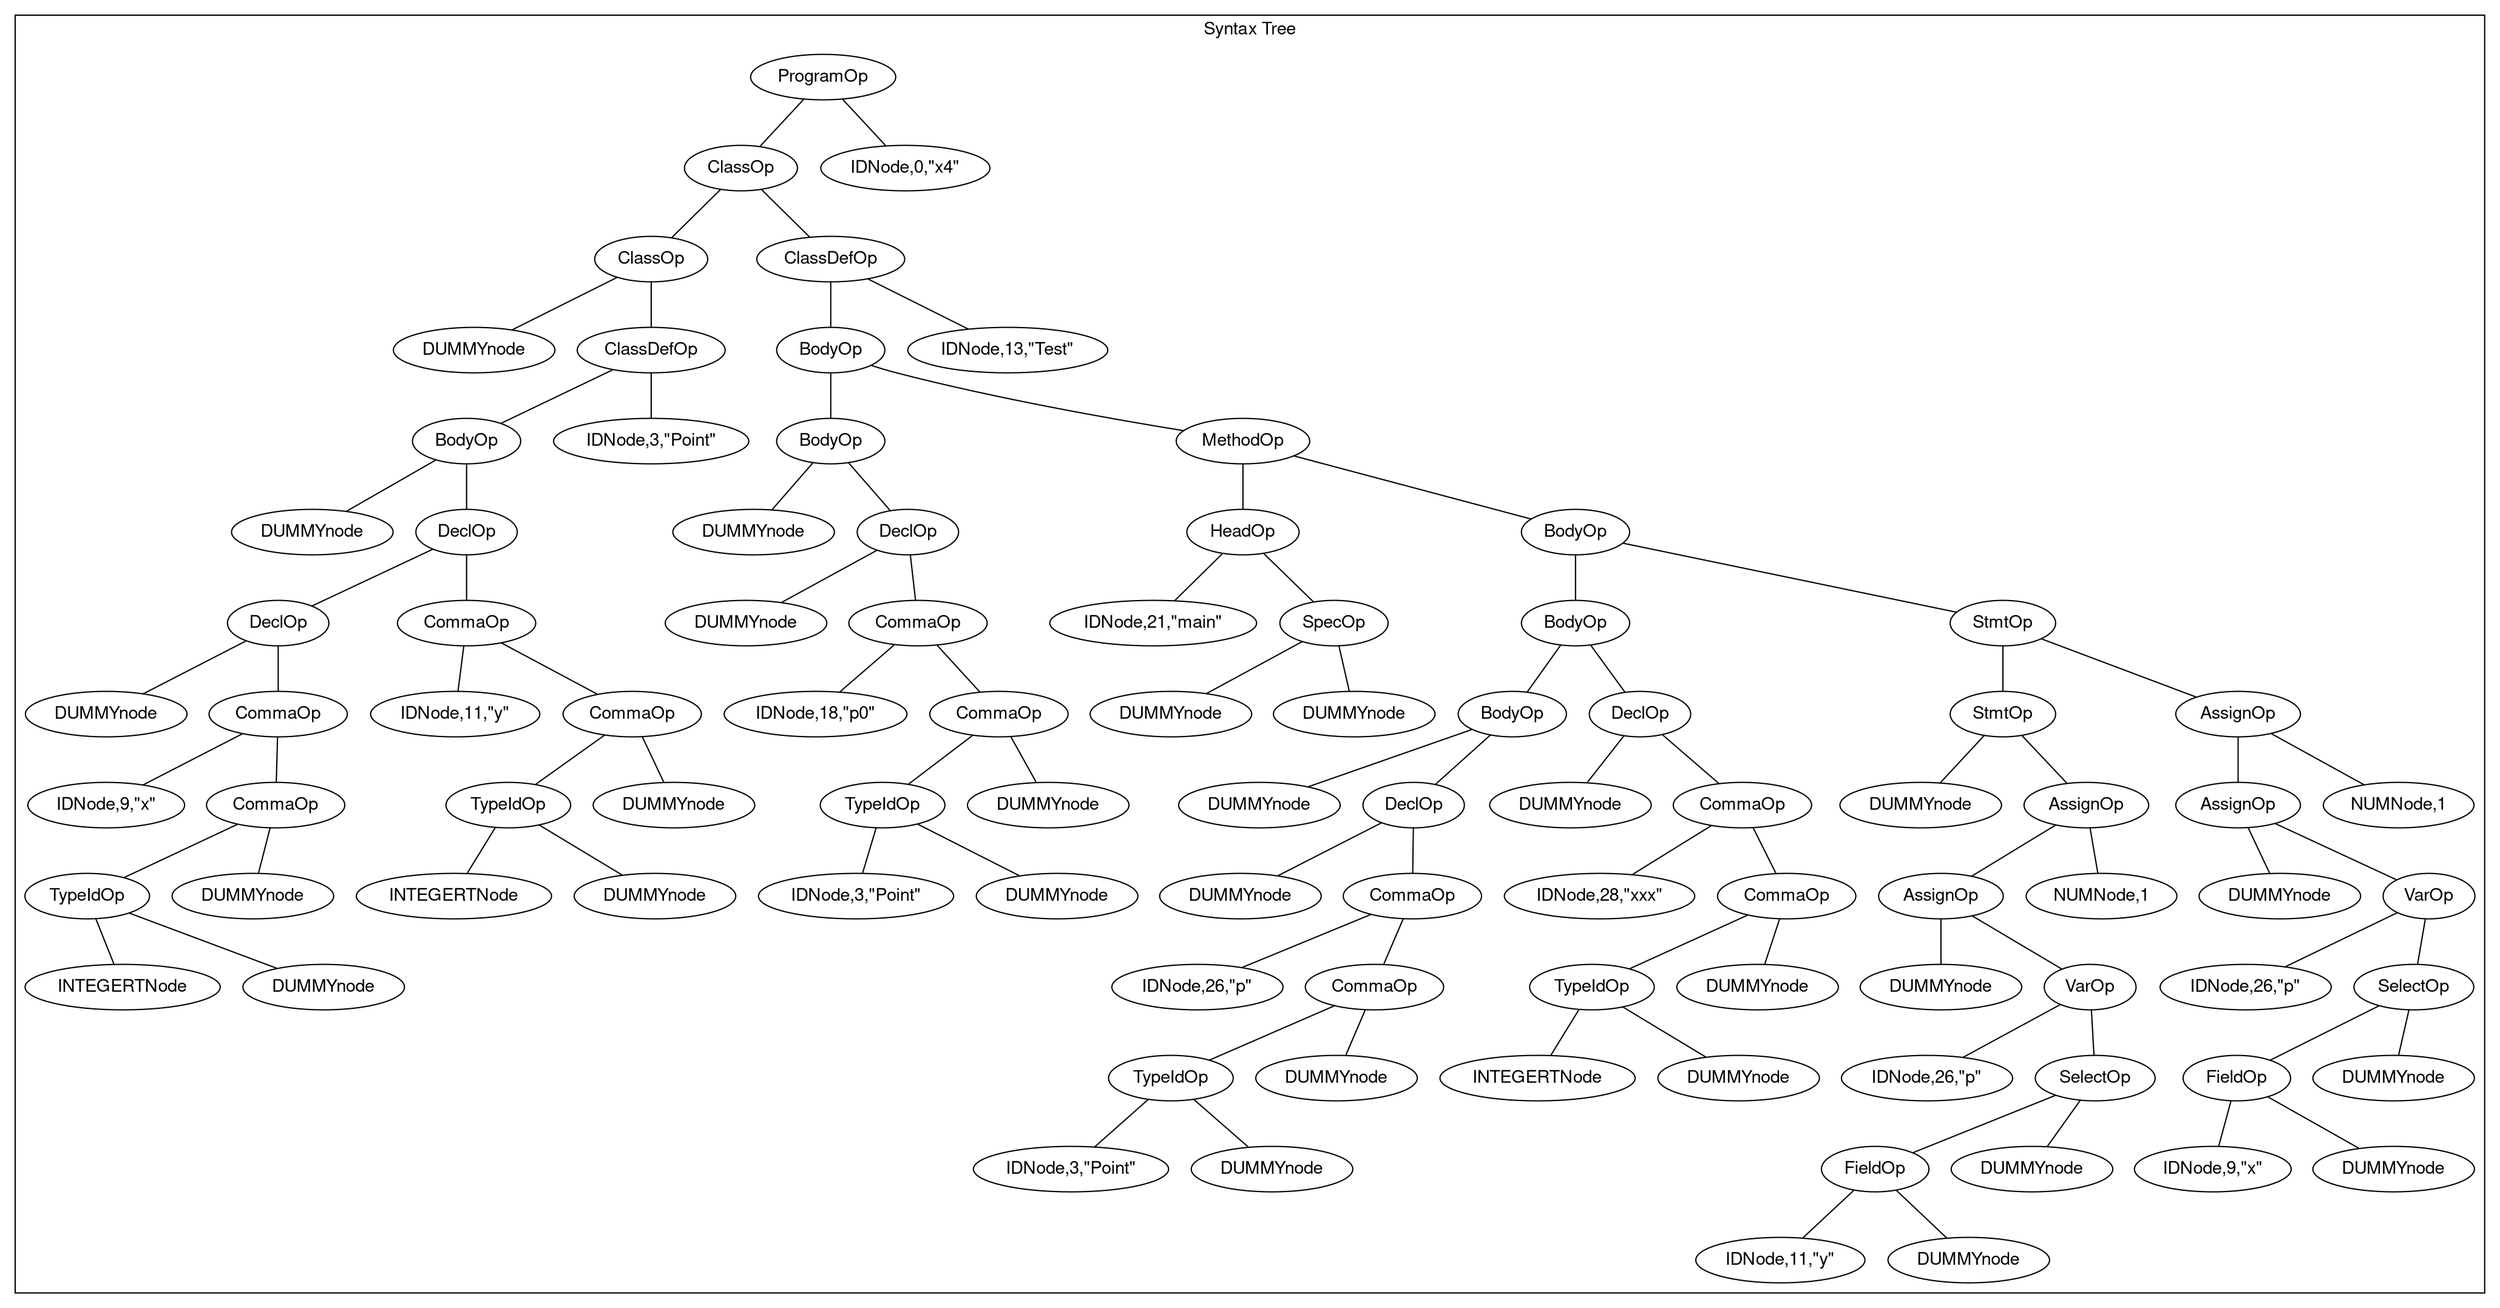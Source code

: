 graph "" 
   { 
   fontname="Helvetica,Arial,sans-serif" 
   node [fontname="Helvetica,Arial,sans-serif"] 
   edge [fontname="Helvetica,Arial,sans-serif"] 
   
   subgraph cluster01 
   { 
   label="Syntax Tree" 
   n00001 [label="ProgramOp"] ;
   n00002 [label="ClassOp"] ;
   n00001 -- n00002 ;
   n00003 [label="ClassOp"] ;
   n00002 -- n00003 ;
   n00004 [label="DUMMYnode"] ;
   n00003 -- n00004 ;
   n00005 [label="ClassDefOp"] ;
   n00003 -- n00005 ;
   n00006 [label="BodyOp"] ;
   n00005 -- n00006 ;
   n00007 [label="DUMMYnode"] ;
   n00006 -- n00007 ;
   n00008 [label="DeclOp"] ;
   n00006 -- n00008 ;
   n00009 [label="DeclOp"] ;
   n00008 -- n00009 ;
   n00010 [label="DUMMYnode"] ;
   n00009 -- n00010 ;
   n00011 [label="CommaOp"] ;
   n00009 -- n00011 ;
   n00012 [label="IDNode,9,\"x\""] ;
   n00011 -- n00012 ;
   n00013 [label="CommaOp"] ;
   n00011 -- n00013 ;
   n00014 [label="TypeIdOp"] ;
   n00013 -- n00014 ;
   n00015 [label="INTEGERTNode"] ;
   n00014 -- n00015 ;
   n00016 [label="DUMMYnode"] ;
   n00014 -- n00016 ;
   n00017 [label="DUMMYnode"] ;
   n00013 -- n00017 ;
   n00018 [label="CommaOp"] ;
   n00008 -- n00018 ;
   n00019 [label="IDNode,11,\"y\""] ;
   n00018 -- n00019 ;
   n00020 [label="CommaOp"] ;
   n00018 -- n00020 ;
   n00021 [label="TypeIdOp"] ;
   n00020 -- n00021 ;
   n00022 [label="INTEGERTNode"] ;
   n00021 -- n00022 ;
   n00023 [label="DUMMYnode"] ;
   n00021 -- n00023 ;
   n00024 [label="DUMMYnode"] ;
   n00020 -- n00024 ;
   n00025 [label="IDNode,3,\"Point\""] ;
   n00005 -- n00025 ;
   n00026 [label="ClassDefOp"] ;
   n00002 -- n00026 ;
   n00027 [label="BodyOp"] ;
   n00026 -- n00027 ;
   n00028 [label="BodyOp"] ;
   n00027 -- n00028 ;
   n00029 [label="DUMMYnode"] ;
   n00028 -- n00029 ;
   n00030 [label="DeclOp"] ;
   n00028 -- n00030 ;
   n00031 [label="DUMMYnode"] ;
   n00030 -- n00031 ;
   n00032 [label="CommaOp"] ;
   n00030 -- n00032 ;
   n00033 [label="IDNode,18,\"p0\""] ;
   n00032 -- n00033 ;
   n00034 [label="CommaOp"] ;
   n00032 -- n00034 ;
   n00035 [label="TypeIdOp"] ;
   n00034 -- n00035 ;
   n00036 [label="IDNode,3,\"Point\""] ;
   n00035 -- n00036 ;
   n00037 [label="DUMMYnode"] ;
   n00035 -- n00037 ;
   n00038 [label="DUMMYnode"] ;
   n00034 -- n00038 ;
   n00039 [label="MethodOp"] ;
   n00027 -- n00039 ;
   n00040 [label="HeadOp"] ;
   n00039 -- n00040 ;
   n00041 [label="IDNode,21,\"main\""] ;
   n00040 -- n00041 ;
   n00042 [label="SpecOp"] ;
   n00040 -- n00042 ;
   n00043 [label="DUMMYnode"] ;
   n00042 -- n00043 ;
   n00044 [label="DUMMYnode"] ;
   n00042 -- n00044 ;
   n00045 [label="BodyOp"] ;
   n00039 -- n00045 ;
   n00046 [label="BodyOp"] ;
   n00045 -- n00046 ;
   n00047 [label="BodyOp"] ;
   n00046 -- n00047 ;
   n00048 [label="DUMMYnode"] ;
   n00047 -- n00048 ;
   n00049 [label="DeclOp"] ;
   n00047 -- n00049 ;
   n00050 [label="DUMMYnode"] ;
   n00049 -- n00050 ;
   n00051 [label="CommaOp"] ;
   n00049 -- n00051 ;
   n00052 [label="IDNode,26,\"p\""] ;
   n00051 -- n00052 ;
   n00053 [label="CommaOp"] ;
   n00051 -- n00053 ;
   n00054 [label="TypeIdOp"] ;
   n00053 -- n00054 ;
   n00055 [label="IDNode,3,\"Point\""] ;
   n00054 -- n00055 ;
   n00056 [label="DUMMYnode"] ;
   n00054 -- n00056 ;
   n00057 [label="DUMMYnode"] ;
   n00053 -- n00057 ;
   n00058 [label="DeclOp"] ;
   n00046 -- n00058 ;
   n00059 [label="DUMMYnode"] ;
   n00058 -- n00059 ;
   n00060 [label="CommaOp"] ;
   n00058 -- n00060 ;
   n00061 [label="IDNode,28,\"xxx\""] ;
   n00060 -- n00061 ;
   n00062 [label="CommaOp"] ;
   n00060 -- n00062 ;
   n00063 [label="TypeIdOp"] ;
   n00062 -- n00063 ;
   n00064 [label="INTEGERTNode"] ;
   n00063 -- n00064 ;
   n00065 [label="DUMMYnode"] ;
   n00063 -- n00065 ;
   n00066 [label="DUMMYnode"] ;
   n00062 -- n00066 ;
   n00067 [label="StmtOp"] ;
   n00045 -- n00067 ;
   n00068 [label="StmtOp"] ;
   n00067 -- n00068 ;
   n00069 [label="DUMMYnode"] ;
   n00068 -- n00069 ;
   n00070 [label="AssignOp"] ;
   n00068 -- n00070 ;
   n00071 [label="AssignOp"] ;
   n00070 -- n00071 ;
   n00072 [label="DUMMYnode"] ;
   n00071 -- n00072 ;
   n00073 [label="VarOp"] ;
   n00071 -- n00073 ;
   n00074 [label="IDNode,26,\"p\""] ;
   n00073 -- n00074 ;
   n00075 [label="SelectOp"] ;
   n00073 -- n00075 ;
   n00076 [label="FieldOp"] ;
   n00075 -- n00076 ;
   n00077 [label="IDNode,11,\"y\""] ;
   n00076 -- n00077 ;
   n00078 [label="DUMMYnode"] ;
   n00076 -- n00078 ;
   n00079 [label="DUMMYnode"] ;
   n00075 -- n00079 ;
   n00080 [label="NUMNode,1"] ;
   n00070 -- n00080 ;
   n00081 [label="AssignOp"] ;
   n00067 -- n00081 ;
   n00082 [label="AssignOp"] ;
   n00081 -- n00082 ;
   n00083 [label="DUMMYnode"] ;
   n00082 -- n00083 ;
   n00084 [label="VarOp"] ;
   n00082 -- n00084 ;
   n00085 [label="IDNode,26,\"p\""] ;
   n00084 -- n00085 ;
   n00086 [label="SelectOp"] ;
   n00084 -- n00086 ;
   n00087 [label="FieldOp"] ;
   n00086 -- n00087 ;
   n00088 [label="IDNode,9,\"x\""] ;
   n00087 -- n00088 ;
   n00089 [label="DUMMYnode"] ;
   n00087 -- n00089 ;
   n00090 [label="DUMMYnode"] ;
   n00086 -- n00090 ;
   n00091 [label="NUMNode,1"] ;
   n00081 -- n00091 ;
   n00092 [label="IDNode,13,\"Test\""] ;
   n00026 -- n00092 ;
   n00093 [label="IDNode,0,\"x4\""] ;
   n00001 -- n00093 ;
   } 
   } 
